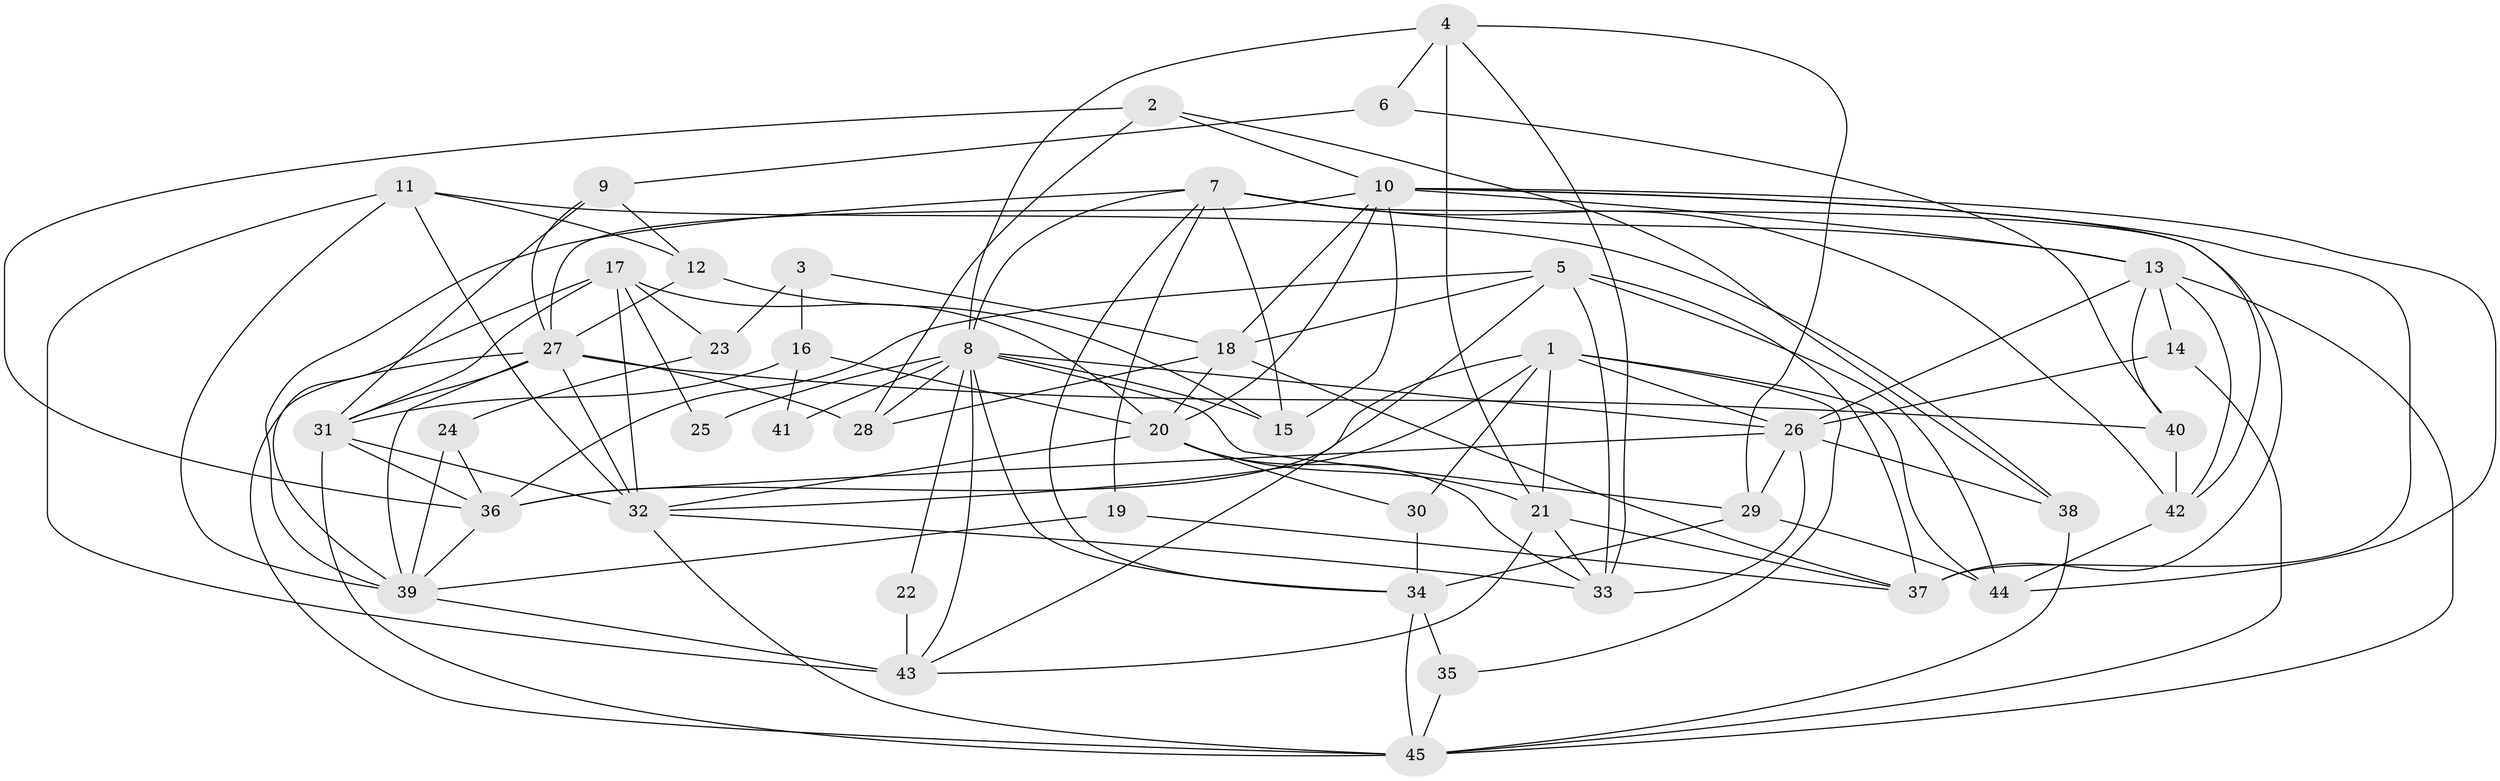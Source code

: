 // original degree distribution, {4: 0.3333333333333333, 6: 0.05555555555555555, 5: 0.25555555555555554, 9: 0.011111111111111112, 2: 0.12222222222222222, 3: 0.2111111111111111, 7: 0.011111111111111112}
// Generated by graph-tools (version 1.1) at 2025/37/03/04/25 23:37:10]
// undirected, 45 vertices, 120 edges
graph export_dot {
  node [color=gray90,style=filled];
  1;
  2;
  3;
  4;
  5;
  6;
  7;
  8;
  9;
  10;
  11;
  12;
  13;
  14;
  15;
  16;
  17;
  18;
  19;
  20;
  21;
  22;
  23;
  24;
  25;
  26;
  27;
  28;
  29;
  30;
  31;
  32;
  33;
  34;
  35;
  36;
  37;
  38;
  39;
  40;
  41;
  42;
  43;
  44;
  45;
  1 -- 21 [weight=1.0];
  1 -- 26 [weight=1.0];
  1 -- 30 [weight=1.0];
  1 -- 32 [weight=1.0];
  1 -- 35 [weight=1.0];
  1 -- 36 [weight=1.0];
  1 -- 44 [weight=1.0];
  2 -- 10 [weight=1.0];
  2 -- 28 [weight=1.0];
  2 -- 36 [weight=1.0];
  2 -- 38 [weight=1.0];
  3 -- 16 [weight=1.0];
  3 -- 18 [weight=1.0];
  3 -- 23 [weight=1.0];
  4 -- 6 [weight=1.0];
  4 -- 8 [weight=1.0];
  4 -- 21 [weight=1.0];
  4 -- 29 [weight=1.0];
  4 -- 33 [weight=1.0];
  5 -- 18 [weight=1.0];
  5 -- 33 [weight=1.0];
  5 -- 36 [weight=1.0];
  5 -- 37 [weight=1.0];
  5 -- 43 [weight=1.0];
  5 -- 44 [weight=1.0];
  6 -- 9 [weight=1.0];
  6 -- 40 [weight=1.0];
  7 -- 8 [weight=1.0];
  7 -- 13 [weight=1.0];
  7 -- 15 [weight=1.0];
  7 -- 19 [weight=1.0];
  7 -- 34 [weight=1.0];
  7 -- 37 [weight=1.0];
  7 -- 39 [weight=1.0];
  7 -- 42 [weight=1.0];
  8 -- 15 [weight=1.0];
  8 -- 22 [weight=1.0];
  8 -- 25 [weight=2.0];
  8 -- 26 [weight=1.0];
  8 -- 28 [weight=1.0];
  8 -- 29 [weight=1.0];
  8 -- 34 [weight=1.0];
  8 -- 41 [weight=1.0];
  8 -- 43 [weight=1.0];
  9 -- 12 [weight=1.0];
  9 -- 27 [weight=1.0];
  9 -- 31 [weight=1.0];
  10 -- 13 [weight=1.0];
  10 -- 15 [weight=1.0];
  10 -- 18 [weight=1.0];
  10 -- 20 [weight=1.0];
  10 -- 27 [weight=1.0];
  10 -- 37 [weight=1.0];
  10 -- 42 [weight=1.0];
  10 -- 44 [weight=1.0];
  11 -- 12 [weight=1.0];
  11 -- 32 [weight=2.0];
  11 -- 38 [weight=1.0];
  11 -- 39 [weight=1.0];
  11 -- 43 [weight=1.0];
  12 -- 15 [weight=1.0];
  12 -- 27 [weight=1.0];
  13 -- 14 [weight=2.0];
  13 -- 26 [weight=1.0];
  13 -- 40 [weight=1.0];
  13 -- 42 [weight=1.0];
  13 -- 45 [weight=1.0];
  14 -- 26 [weight=1.0];
  14 -- 45 [weight=1.0];
  16 -- 20 [weight=2.0];
  16 -- 31 [weight=2.0];
  16 -- 41 [weight=1.0];
  17 -- 20 [weight=1.0];
  17 -- 23 [weight=1.0];
  17 -- 25 [weight=1.0];
  17 -- 31 [weight=1.0];
  17 -- 32 [weight=1.0];
  17 -- 39 [weight=2.0];
  18 -- 20 [weight=1.0];
  18 -- 28 [weight=1.0];
  18 -- 37 [weight=2.0];
  19 -- 37 [weight=1.0];
  19 -- 39 [weight=1.0];
  20 -- 21 [weight=1.0];
  20 -- 30 [weight=2.0];
  20 -- 32 [weight=1.0];
  20 -- 33 [weight=1.0];
  21 -- 33 [weight=1.0];
  21 -- 37 [weight=1.0];
  21 -- 43 [weight=1.0];
  22 -- 43 [weight=1.0];
  23 -- 24 [weight=1.0];
  24 -- 36 [weight=1.0];
  24 -- 39 [weight=1.0];
  26 -- 29 [weight=1.0];
  26 -- 33 [weight=1.0];
  26 -- 36 [weight=1.0];
  26 -- 38 [weight=2.0];
  27 -- 28 [weight=1.0];
  27 -- 31 [weight=1.0];
  27 -- 32 [weight=1.0];
  27 -- 39 [weight=1.0];
  27 -- 40 [weight=1.0];
  27 -- 45 [weight=1.0];
  29 -- 34 [weight=1.0];
  29 -- 44 [weight=1.0];
  30 -- 34 [weight=1.0];
  31 -- 32 [weight=1.0];
  31 -- 36 [weight=1.0];
  31 -- 45 [weight=1.0];
  32 -- 33 [weight=1.0];
  32 -- 45 [weight=1.0];
  34 -- 35 [weight=2.0];
  34 -- 45 [weight=1.0];
  35 -- 45 [weight=1.0];
  36 -- 39 [weight=1.0];
  38 -- 45 [weight=1.0];
  39 -- 43 [weight=2.0];
  40 -- 42 [weight=1.0];
  42 -- 44 [weight=1.0];
}

